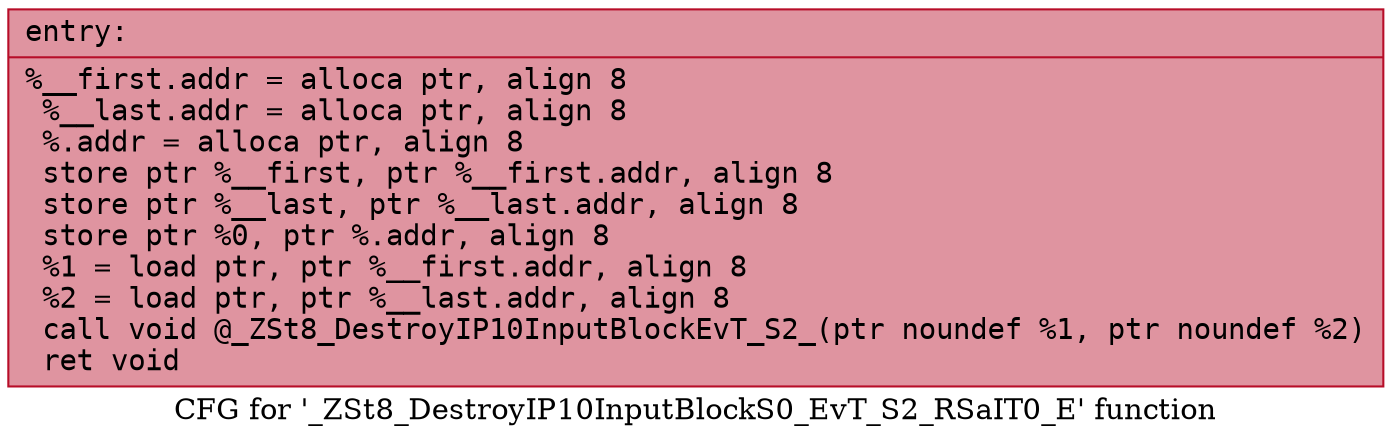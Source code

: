 digraph "CFG for '_ZSt8_DestroyIP10InputBlockS0_EvT_S2_RSaIT0_E' function" {
	label="CFG for '_ZSt8_DestroyIP10InputBlockS0_EvT_S2_RSaIT0_E' function";

	Node0x562c4e6483b0 [shape=record,color="#b70d28ff", style=filled, fillcolor="#b70d2870" fontname="Courier",label="{entry:\l|  %__first.addr = alloca ptr, align 8\l  %__last.addr = alloca ptr, align 8\l  %.addr = alloca ptr, align 8\l  store ptr %__first, ptr %__first.addr, align 8\l  store ptr %__last, ptr %__last.addr, align 8\l  store ptr %0, ptr %.addr, align 8\l  %1 = load ptr, ptr %__first.addr, align 8\l  %2 = load ptr, ptr %__last.addr, align 8\l  call void @_ZSt8_DestroyIP10InputBlockEvT_S2_(ptr noundef %1, ptr noundef %2)\l  ret void\l}"];
}
